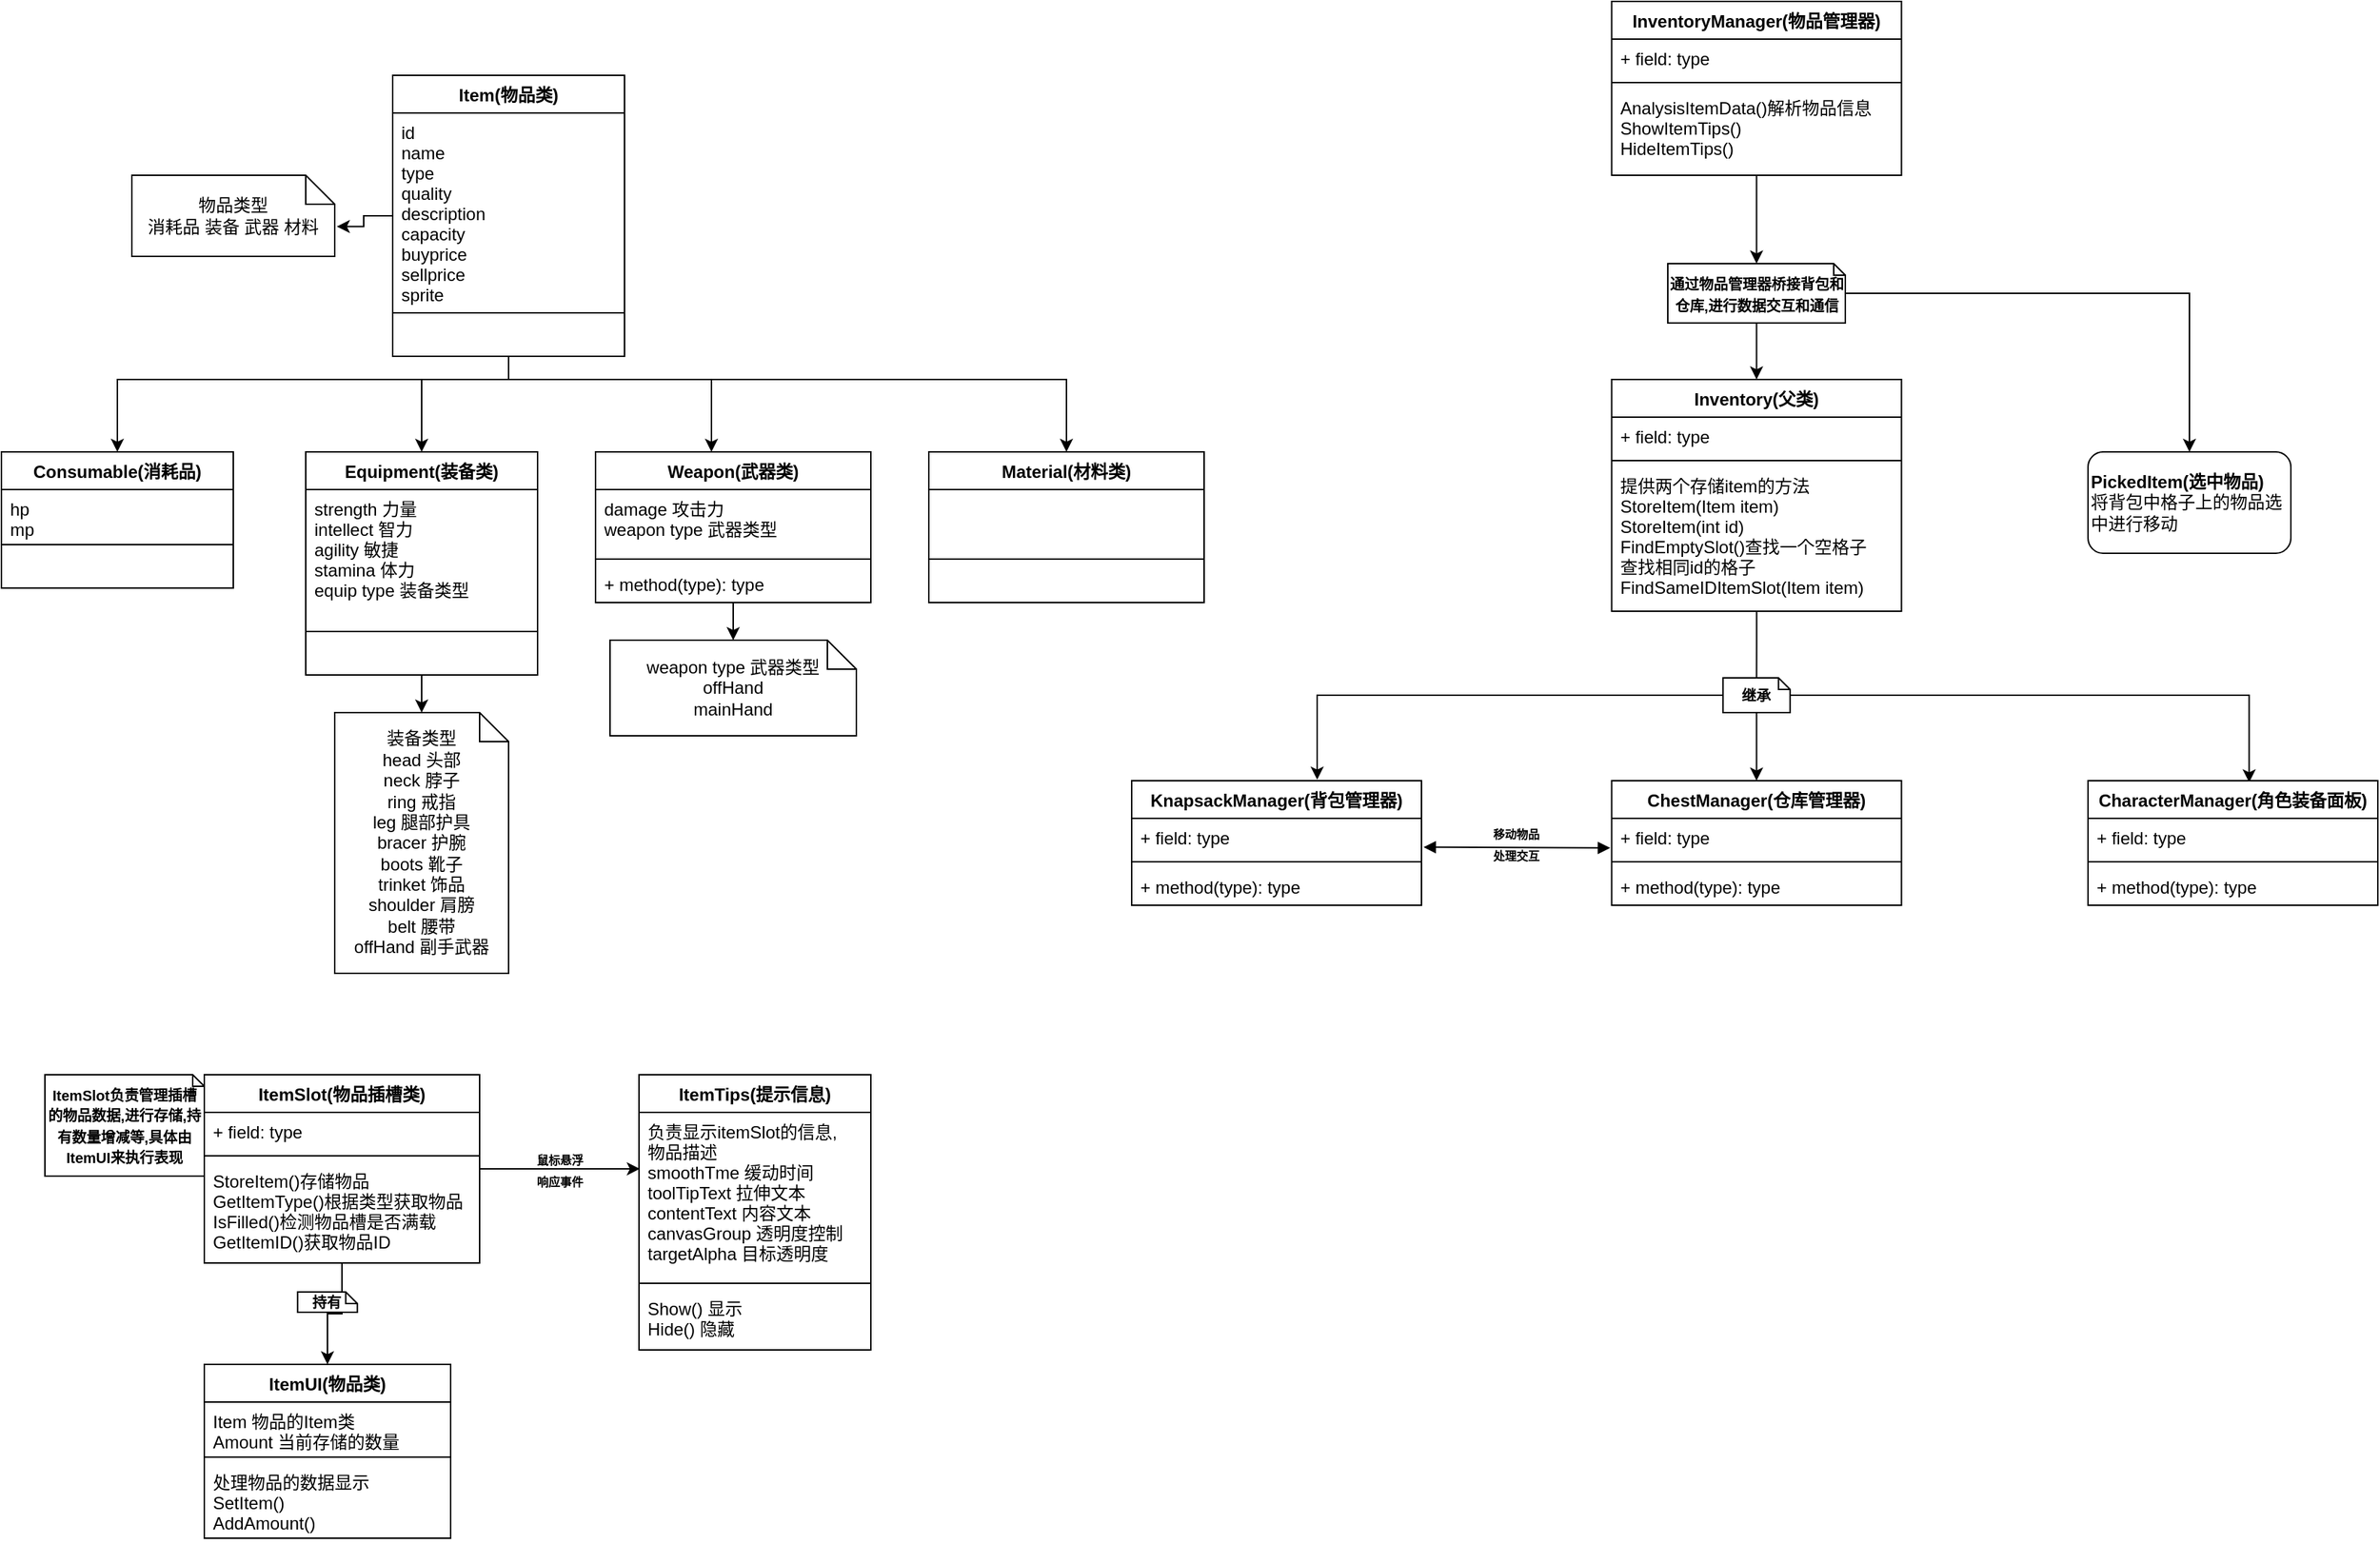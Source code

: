 <mxfile version="14.6.0" type="device"><diagram id="ZgeXcxt-RcczMnQYIGHZ" name="Page-1"><mxGraphModel dx="1292" dy="723" grid="1" gridSize="10" guides="1" tooltips="1" connect="1" arrows="1" fold="1" page="1" pageScale="1" pageWidth="850" pageHeight="1100" math="0" shadow="0"><root><mxCell id="0"/><mxCell id="1" parent="0"/><mxCell id="dufxgDNVYpHI1OGXflw_-27" style="edgeStyle=orthogonalEdgeStyle;rounded=0;orthogonalLoop=1;jettySize=auto;html=1;entryX=0.5;entryY=0;entryDx=0;entryDy=0;" parent="1" source="dufxgDNVYpHI1OGXflw_-8" target="dufxgDNVYpHI1OGXflw_-14" edge="1"><mxGeometry relative="1" as="geometry"><Array as="points"><mxPoint x="440" y="360"/><mxPoint x="170" y="360"/></Array></mxGeometry></mxCell><mxCell id="dufxgDNVYpHI1OGXflw_-28" style="edgeStyle=orthogonalEdgeStyle;rounded=0;orthogonalLoop=1;jettySize=auto;html=1;" parent="1" source="dufxgDNVYpHI1OGXflw_-8" target="dufxgDNVYpHI1OGXflw_-20" edge="1"><mxGeometry relative="1" as="geometry"><Array as="points"><mxPoint x="440" y="360"/><mxPoint x="380" y="360"/></Array></mxGeometry></mxCell><mxCell id="dufxgDNVYpHI1OGXflw_-34" style="edgeStyle=orthogonalEdgeStyle;rounded=0;orthogonalLoop=1;jettySize=auto;html=1;" parent="1" source="dufxgDNVYpHI1OGXflw_-8" target="dufxgDNVYpHI1OGXflw_-30" edge="1"><mxGeometry relative="1" as="geometry"><Array as="points"><mxPoint x="440" y="360"/><mxPoint x="580" y="360"/></Array></mxGeometry></mxCell><mxCell id="dufxgDNVYpHI1OGXflw_-40" style="edgeStyle=orthogonalEdgeStyle;rounded=0;orthogonalLoop=1;jettySize=auto;html=1;" parent="1" source="dufxgDNVYpHI1OGXflw_-8" target="dufxgDNVYpHI1OGXflw_-36" edge="1"><mxGeometry relative="1" as="geometry"><Array as="points"><mxPoint x="440" y="360"/><mxPoint x="825" y="360"/></Array></mxGeometry></mxCell><mxCell id="bSa4SVL7BriI_gfOmRT2-6" style="edgeStyle=orthogonalEdgeStyle;rounded=0;orthogonalLoop=1;jettySize=auto;html=1;entryX=1.01;entryY=0.632;entryDx=0;entryDy=0;entryPerimeter=0;" parent="1" source="dufxgDNVYpHI1OGXflw_-8" target="dufxgDNVYpHI1OGXflw_-13" edge="1"><mxGeometry relative="1" as="geometry"/></mxCell><mxCell id="dufxgDNVYpHI1OGXflw_-8" value="Item(物品类)" style="swimlane;fontStyle=1;align=center;verticalAlign=top;childLayout=stackLayout;horizontal=1;startSize=26;horizontalStack=0;resizeParent=1;resizeParentMax=0;resizeLast=0;collapsible=1;marginBottom=0;" parent="1" vertex="1"><mxGeometry x="360" y="150" width="160" height="194" as="geometry"/></mxCell><mxCell id="dufxgDNVYpHI1OGXflw_-9" value="id&#10;name&#10;type&#10;quality&#10;description&#10;capacity&#10;buyprice&#10;sellprice&#10;sprite" style="text;strokeColor=none;fillColor=none;align=left;verticalAlign=top;spacingLeft=4;spacingRight=4;overflow=hidden;rotatable=0;points=[[0,0.5],[1,0.5]];portConstraint=eastwest;" parent="dufxgDNVYpHI1OGXflw_-8" vertex="1"><mxGeometry y="26" width="160" height="134" as="geometry"/></mxCell><mxCell id="dufxgDNVYpHI1OGXflw_-10" value="" style="line;strokeWidth=1;fillColor=none;align=left;verticalAlign=middle;spacingTop=-1;spacingLeft=3;spacingRight=3;rotatable=0;labelPosition=right;points=[];portConstraint=eastwest;" parent="dufxgDNVYpHI1OGXflw_-8" vertex="1"><mxGeometry y="160" width="160" height="8" as="geometry"/></mxCell><mxCell id="dufxgDNVYpHI1OGXflw_-11" value="&#10;&#10;" style="text;strokeColor=none;fillColor=none;align=left;verticalAlign=top;spacingLeft=4;spacingRight=4;overflow=hidden;rotatable=0;points=[[0,0.5],[1,0.5]];portConstraint=eastwest;" parent="dufxgDNVYpHI1OGXflw_-8" vertex="1"><mxGeometry y="168" width="160" height="26" as="geometry"/></mxCell><mxCell id="dufxgDNVYpHI1OGXflw_-13" value="物品类型&lt;br&gt;消耗品 装备 武器 材料" style="shape=note;size=20;whiteSpace=wrap;html=1;" parent="1" vertex="1"><mxGeometry x="180" y="219" width="140" height="56" as="geometry"/></mxCell><mxCell id="dufxgDNVYpHI1OGXflw_-14" value="Consumable(消耗品)" style="swimlane;fontStyle=1;align=center;verticalAlign=top;childLayout=stackLayout;horizontal=1;startSize=26;horizontalStack=0;resizeParent=1;resizeParentMax=0;resizeLast=0;collapsible=1;marginBottom=0;" parent="1" vertex="1"><mxGeometry x="90" y="410" width="160" height="94" as="geometry"/></mxCell><mxCell id="dufxgDNVYpHI1OGXflw_-15" value="hp&#10;mp" style="text;strokeColor=none;fillColor=none;align=left;verticalAlign=top;spacingLeft=4;spacingRight=4;overflow=hidden;rotatable=0;points=[[0,0.5],[1,0.5]];portConstraint=eastwest;" parent="dufxgDNVYpHI1OGXflw_-14" vertex="1"><mxGeometry y="26" width="160" height="34" as="geometry"/></mxCell><mxCell id="dufxgDNVYpHI1OGXflw_-16" value="" style="line;strokeWidth=1;fillColor=none;align=left;verticalAlign=middle;spacingTop=-1;spacingLeft=3;spacingRight=3;rotatable=0;labelPosition=right;points=[];portConstraint=eastwest;" parent="dufxgDNVYpHI1OGXflw_-14" vertex="1"><mxGeometry y="60" width="160" height="8" as="geometry"/></mxCell><mxCell id="dufxgDNVYpHI1OGXflw_-17" value="&#10;&#10;" style="text;strokeColor=none;fillColor=none;align=left;verticalAlign=top;spacingLeft=4;spacingRight=4;overflow=hidden;rotatable=0;points=[[0,0.5],[1,0.5]];portConstraint=eastwest;" parent="dufxgDNVYpHI1OGXflw_-14" vertex="1"><mxGeometry y="68" width="160" height="26" as="geometry"/></mxCell><mxCell id="bSa4SVL7BriI_gfOmRT2-1" style="edgeStyle=orthogonalEdgeStyle;rounded=0;orthogonalLoop=1;jettySize=auto;html=1;" parent="1" source="dufxgDNVYpHI1OGXflw_-20" target="dufxgDNVYpHI1OGXflw_-29" edge="1"><mxGeometry relative="1" as="geometry"/></mxCell><mxCell id="dufxgDNVYpHI1OGXflw_-20" value="Equipment(装备类)" style="swimlane;fontStyle=1;align=center;verticalAlign=top;childLayout=stackLayout;horizontal=1;startSize=26;horizontalStack=0;resizeParent=1;resizeParentMax=0;resizeLast=0;collapsible=1;marginBottom=0;" parent="1" vertex="1"><mxGeometry x="300" y="410" width="160" height="154" as="geometry"/></mxCell><mxCell id="dufxgDNVYpHI1OGXflw_-21" value="strength 力量&#10;intellect 智力&#10;agility 敏捷&#10;stamina 体力&#10;equip type 装备类型" style="text;strokeColor=none;fillColor=none;align=left;verticalAlign=top;spacingLeft=4;spacingRight=4;overflow=hidden;rotatable=0;points=[[0,0.5],[1,0.5]];portConstraint=eastwest;" parent="dufxgDNVYpHI1OGXflw_-20" vertex="1"><mxGeometry y="26" width="160" height="94" as="geometry"/></mxCell><mxCell id="dufxgDNVYpHI1OGXflw_-22" value="" style="line;strokeWidth=1;fillColor=none;align=left;verticalAlign=middle;spacingTop=-1;spacingLeft=3;spacingRight=3;rotatable=0;labelPosition=right;points=[];portConstraint=eastwest;" parent="dufxgDNVYpHI1OGXflw_-20" vertex="1"><mxGeometry y="120" width="160" height="8" as="geometry"/></mxCell><mxCell id="dufxgDNVYpHI1OGXflw_-23" value="&#10;&#10;" style="text;strokeColor=none;fillColor=none;align=left;verticalAlign=top;spacingLeft=4;spacingRight=4;overflow=hidden;rotatable=0;points=[[0,0.5],[1,0.5]];portConstraint=eastwest;" parent="dufxgDNVYpHI1OGXflw_-20" vertex="1"><mxGeometry y="128" width="160" height="26" as="geometry"/></mxCell><mxCell id="dufxgDNVYpHI1OGXflw_-29" value="装备类型&lt;br&gt;head 头部&lt;br&gt;neck 脖子&lt;br&gt;ring 戒指&lt;br&gt;leg 腿部护具&lt;br&gt;bracer 护腕&lt;br&gt;boots 靴子&lt;br&gt;trinket 饰品&lt;br&gt;shoulder 肩膀&lt;br&gt;belt 腰带&lt;br&gt;offHand 副手武器" style="shape=note;size=20;whiteSpace=wrap;html=1;" parent="1" vertex="1"><mxGeometry x="320" y="590" width="120" height="180" as="geometry"/></mxCell><mxCell id="bSa4SVL7BriI_gfOmRT2-2" style="edgeStyle=orthogonalEdgeStyle;rounded=0;orthogonalLoop=1;jettySize=auto;html=1;" parent="1" source="dufxgDNVYpHI1OGXflw_-30" target="dufxgDNVYpHI1OGXflw_-35" edge="1"><mxGeometry relative="1" as="geometry"/></mxCell><mxCell id="dufxgDNVYpHI1OGXflw_-30" value="Weapon(武器类)" style="swimlane;fontStyle=1;align=center;verticalAlign=top;childLayout=stackLayout;horizontal=1;startSize=26;horizontalStack=0;resizeParent=1;resizeParentMax=0;resizeLast=0;collapsible=1;marginBottom=0;" parent="1" vertex="1"><mxGeometry x="500" y="410" width="190" height="104" as="geometry"/></mxCell><mxCell id="dufxgDNVYpHI1OGXflw_-31" value="damage 攻击力&#10;weapon type 武器类型" style="text;strokeColor=none;fillColor=none;align=left;verticalAlign=top;spacingLeft=4;spacingRight=4;overflow=hidden;rotatable=0;points=[[0,0.5],[1,0.5]];portConstraint=eastwest;" parent="dufxgDNVYpHI1OGXflw_-30" vertex="1"><mxGeometry y="26" width="190" height="44" as="geometry"/></mxCell><mxCell id="dufxgDNVYpHI1OGXflw_-32" value="" style="line;strokeWidth=1;fillColor=none;align=left;verticalAlign=middle;spacingTop=-1;spacingLeft=3;spacingRight=3;rotatable=0;labelPosition=right;points=[];portConstraint=eastwest;" parent="dufxgDNVYpHI1OGXflw_-30" vertex="1"><mxGeometry y="70" width="190" height="8" as="geometry"/></mxCell><mxCell id="dufxgDNVYpHI1OGXflw_-33" value="+ method(type): type" style="text;strokeColor=none;fillColor=none;align=left;verticalAlign=top;spacingLeft=4;spacingRight=4;overflow=hidden;rotatable=0;points=[[0,0.5],[1,0.5]];portConstraint=eastwest;" parent="dufxgDNVYpHI1OGXflw_-30" vertex="1"><mxGeometry y="78" width="190" height="26" as="geometry"/></mxCell><mxCell id="dufxgDNVYpHI1OGXflw_-35" value="weapon type 武器类型&lt;br&gt;offHand&lt;br&gt;mainHand" style="shape=note;size=20;whiteSpace=wrap;html=1;" parent="1" vertex="1"><mxGeometry x="510" y="540" width="170" height="66" as="geometry"/></mxCell><mxCell id="dufxgDNVYpHI1OGXflw_-36" value="Material(材料类)" style="swimlane;fontStyle=1;align=center;verticalAlign=top;childLayout=stackLayout;horizontal=1;startSize=26;horizontalStack=0;resizeParent=1;resizeParentMax=0;resizeLast=0;collapsible=1;marginBottom=0;" parent="1" vertex="1"><mxGeometry x="730" y="410" width="190" height="104" as="geometry"/></mxCell><mxCell id="dufxgDNVYpHI1OGXflw_-37" value="&#10;&#10;" style="text;strokeColor=none;fillColor=none;align=left;verticalAlign=top;spacingLeft=4;spacingRight=4;overflow=hidden;rotatable=0;points=[[0,0.5],[1,0.5]];portConstraint=eastwest;" parent="dufxgDNVYpHI1OGXflw_-36" vertex="1"><mxGeometry y="26" width="190" height="44" as="geometry"/></mxCell><mxCell id="dufxgDNVYpHI1OGXflw_-38" value="" style="line;strokeWidth=1;fillColor=none;align=left;verticalAlign=middle;spacingTop=-1;spacingLeft=3;spacingRight=3;rotatable=0;labelPosition=right;points=[];portConstraint=eastwest;" parent="dufxgDNVYpHI1OGXflw_-36" vertex="1"><mxGeometry y="70" width="190" height="8" as="geometry"/></mxCell><mxCell id="dufxgDNVYpHI1OGXflw_-39" value="&#10;&#10;" style="text;strokeColor=none;fillColor=none;align=left;verticalAlign=top;spacingLeft=4;spacingRight=4;overflow=hidden;rotatable=0;points=[[0,0.5],[1,0.5]];portConstraint=eastwest;" parent="dufxgDNVYpHI1OGXflw_-36" vertex="1"><mxGeometry y="78" width="190" height="26" as="geometry"/></mxCell><mxCell id="G5thAemZ0cz3YNjMz0pM-1" style="edgeStyle=orthogonalEdgeStyle;rounded=0;orthogonalLoop=1;jettySize=auto;html=1;entryX=0.5;entryY=0;entryDx=0;entryDy=0;entryPerimeter=0;" parent="1" source="a8ysmdw-aWWCuAZTSZv7-1" target="Y-asqkOTbQeo7rn_xofh-21" edge="1"><mxGeometry relative="1" as="geometry"/></mxCell><mxCell id="a8ysmdw-aWWCuAZTSZv7-1" value="InventoryManager(物品管理器)" style="swimlane;fontStyle=1;align=center;verticalAlign=top;childLayout=stackLayout;horizontal=1;startSize=26;horizontalStack=0;resizeParent=1;resizeParentMax=0;resizeLast=0;collapsible=1;marginBottom=0;" parent="1" vertex="1"><mxGeometry x="1201.25" y="99" width="200" height="120" as="geometry"/></mxCell><mxCell id="a8ysmdw-aWWCuAZTSZv7-2" value="+ field: type" style="text;strokeColor=none;fillColor=none;align=left;verticalAlign=top;spacingLeft=4;spacingRight=4;overflow=hidden;rotatable=0;points=[[0,0.5],[1,0.5]];portConstraint=eastwest;" parent="a8ysmdw-aWWCuAZTSZv7-1" vertex="1"><mxGeometry y="26" width="200" height="26" as="geometry"/></mxCell><mxCell id="a8ysmdw-aWWCuAZTSZv7-3" value="" style="line;strokeWidth=1;fillColor=none;align=left;verticalAlign=middle;spacingTop=-1;spacingLeft=3;spacingRight=3;rotatable=0;labelPosition=right;points=[];portConstraint=eastwest;" parent="a8ysmdw-aWWCuAZTSZv7-1" vertex="1"><mxGeometry y="52" width="200" height="8" as="geometry"/></mxCell><mxCell id="a8ysmdw-aWWCuAZTSZv7-4" value="AnalysisItemData()解析物品信息&#10;ShowItemTips()&#10;HideItemTips()&#10;" style="text;strokeColor=none;fillColor=none;align=left;verticalAlign=top;spacingLeft=4;spacingRight=4;overflow=hidden;rotatable=0;points=[[0,0.5],[1,0.5]];portConstraint=eastwest;" parent="a8ysmdw-aWWCuAZTSZv7-1" vertex="1"><mxGeometry y="60" width="200" height="60" as="geometry"/></mxCell><mxCell id="Y-asqkOTbQeo7rn_xofh-1" value="ChestManager(仓库管理器)" style="swimlane;fontStyle=1;align=center;verticalAlign=top;childLayout=stackLayout;horizontal=1;startSize=26;horizontalStack=0;resizeParent=1;resizeParentMax=0;resizeLast=0;collapsible=1;marginBottom=0;" parent="1" vertex="1"><mxGeometry x="1201.25" y="637" width="200" height="86" as="geometry"/></mxCell><mxCell id="Y-asqkOTbQeo7rn_xofh-2" value="+ field: type" style="text;strokeColor=none;fillColor=none;align=left;verticalAlign=top;spacingLeft=4;spacingRight=4;overflow=hidden;rotatable=0;points=[[0,0.5],[1,0.5]];portConstraint=eastwest;" parent="Y-asqkOTbQeo7rn_xofh-1" vertex="1"><mxGeometry y="26" width="200" height="26" as="geometry"/></mxCell><mxCell id="Y-asqkOTbQeo7rn_xofh-3" value="" style="line;strokeWidth=1;fillColor=none;align=left;verticalAlign=middle;spacingTop=-1;spacingLeft=3;spacingRight=3;rotatable=0;labelPosition=right;points=[];portConstraint=eastwest;" parent="Y-asqkOTbQeo7rn_xofh-1" vertex="1"><mxGeometry y="52" width="200" height="8" as="geometry"/></mxCell><mxCell id="Y-asqkOTbQeo7rn_xofh-4" value="+ method(type): type" style="text;strokeColor=none;fillColor=none;align=left;verticalAlign=top;spacingLeft=4;spacingRight=4;overflow=hidden;rotatable=0;points=[[0,0.5],[1,0.5]];portConstraint=eastwest;" parent="Y-asqkOTbQeo7rn_xofh-1" vertex="1"><mxGeometry y="60" width="200" height="26" as="geometry"/></mxCell><mxCell id="Y-asqkOTbQeo7rn_xofh-5" value="KnapsackManager(背包管理器)" style="swimlane;fontStyle=1;align=center;verticalAlign=top;childLayout=stackLayout;horizontal=1;startSize=26;horizontalStack=0;resizeParent=1;resizeParentMax=0;resizeLast=0;collapsible=1;marginBottom=0;" parent="1" vertex="1"><mxGeometry x="870" y="637" width="200" height="86" as="geometry"/></mxCell><mxCell id="Y-asqkOTbQeo7rn_xofh-6" value="+ field: type" style="text;strokeColor=none;fillColor=none;align=left;verticalAlign=top;spacingLeft=4;spacingRight=4;overflow=hidden;rotatable=0;points=[[0,0.5],[1,0.5]];portConstraint=eastwest;" parent="Y-asqkOTbQeo7rn_xofh-5" vertex="1"><mxGeometry y="26" width="200" height="26" as="geometry"/></mxCell><mxCell id="Y-asqkOTbQeo7rn_xofh-7" value="" style="line;strokeWidth=1;fillColor=none;align=left;verticalAlign=middle;spacingTop=-1;spacingLeft=3;spacingRight=3;rotatable=0;labelPosition=right;points=[];portConstraint=eastwest;" parent="Y-asqkOTbQeo7rn_xofh-5" vertex="1"><mxGeometry y="52" width="200" height="8" as="geometry"/></mxCell><mxCell id="Y-asqkOTbQeo7rn_xofh-8" value="+ method(type): type" style="text;strokeColor=none;fillColor=none;align=left;verticalAlign=top;spacingLeft=4;spacingRight=4;overflow=hidden;rotatable=0;points=[[0,0.5],[1,0.5]];portConstraint=eastwest;" parent="Y-asqkOTbQeo7rn_xofh-5" vertex="1"><mxGeometry y="60" width="200" height="26" as="geometry"/></mxCell><mxCell id="Y-asqkOTbQeo7rn_xofh-19" value="" style="endArrow=block;startArrow=block;endFill=1;startFill=1;html=1;entryX=-0.005;entryY=0.786;entryDx=0;entryDy=0;entryPerimeter=0;exitX=1.007;exitY=0.765;exitDx=0;exitDy=0;exitPerimeter=0;" parent="1" source="Y-asqkOTbQeo7rn_xofh-6" target="Y-asqkOTbQeo7rn_xofh-2" edge="1"><mxGeometry width="160" relative="1" as="geometry"><mxPoint x="1261.25" y="461.8" as="sourcePoint"/><mxPoint x="1331.25" y="461.8" as="targetPoint"/></mxGeometry></mxCell><mxCell id="Y-asqkOTbQeo7rn_xofh-20" value="&lt;font style=&quot;font-size: 8px&quot;&gt;&lt;b&gt;移动物品&lt;br&gt;处理交互&lt;/b&gt;&lt;/font&gt;" style="text;html=1;align=center;verticalAlign=middle;resizable=0;points=[];autosize=1;" parent="1" vertex="1"><mxGeometry x="1110" y="660" width="50" height="40" as="geometry"/></mxCell><mxCell id="G5thAemZ0cz3YNjMz0pM-6" style="edgeStyle=orthogonalEdgeStyle;rounded=0;orthogonalLoop=1;jettySize=auto;html=1;entryX=0.5;entryY=0;entryDx=0;entryDy=0;" parent="1" source="Y-asqkOTbQeo7rn_xofh-21" target="G5thAemZ0cz3YNjMz0pM-2" edge="1"><mxGeometry relative="1" as="geometry"/></mxCell><mxCell id="MIRRc0vEgBYdLMYmsHX9-9" style="edgeStyle=orthogonalEdgeStyle;rounded=0;orthogonalLoop=1;jettySize=auto;html=1;entryX=0.5;entryY=0;entryDx=0;entryDy=0;" parent="1" source="Y-asqkOTbQeo7rn_xofh-21" target="MIRRc0vEgBYdLMYmsHX9-8" edge="1"><mxGeometry relative="1" as="geometry"/></mxCell><mxCell id="Y-asqkOTbQeo7rn_xofh-21" value="&lt;font style=&quot;font-size: 10px&quot;&gt;&lt;b&gt;通过物品管理器桥接背包和仓库,进行数据交互和通信&lt;/b&gt;&lt;/font&gt;" style="shape=note;size=8;whiteSpace=wrap;html=1;" parent="1" vertex="1"><mxGeometry x="1240" y="280" width="122.5" height="41" as="geometry"/></mxCell><mxCell id="XNWI1k9EDtpKZ739inv3-7" style="edgeStyle=orthogonalEdgeStyle;rounded=0;orthogonalLoop=1;jettySize=auto;html=1;endArrow=none;endFill=0;" edge="1" parent="1" source="G5thAemZ0cz3YNjMz0pM-2" target="G5thAemZ0cz3YNjMz0pM-9"><mxGeometry relative="1" as="geometry"/></mxCell><mxCell id="G5thAemZ0cz3YNjMz0pM-2" value="Inventory(父类)" style="swimlane;fontStyle=1;align=center;verticalAlign=top;childLayout=stackLayout;horizontal=1;startSize=26;horizontalStack=0;resizeParent=1;resizeParentMax=0;resizeLast=0;collapsible=1;marginBottom=0;" parent="1" vertex="1"><mxGeometry x="1201.25" y="360" width="200" height="160" as="geometry"/></mxCell><mxCell id="G5thAemZ0cz3YNjMz0pM-3" value="+ field: type" style="text;strokeColor=none;fillColor=none;align=left;verticalAlign=top;spacingLeft=4;spacingRight=4;overflow=hidden;rotatable=0;points=[[0,0.5],[1,0.5]];portConstraint=eastwest;" parent="G5thAemZ0cz3YNjMz0pM-2" vertex="1"><mxGeometry y="26" width="200" height="26" as="geometry"/></mxCell><mxCell id="G5thAemZ0cz3YNjMz0pM-4" value="" style="line;strokeWidth=1;fillColor=none;align=left;verticalAlign=middle;spacingTop=-1;spacingLeft=3;spacingRight=3;rotatable=0;labelPosition=right;points=[];portConstraint=eastwest;" parent="G5thAemZ0cz3YNjMz0pM-2" vertex="1"><mxGeometry y="52" width="200" height="8" as="geometry"/></mxCell><mxCell id="G5thAemZ0cz3YNjMz0pM-5" value="提供两个存储item的方法&#10;StoreItem(Item item)&#10;StoreItem(int id)&#10;FindEmptySlot()查找一个空格子&#10;查找相同id的格子&#10;FindSameIDItemSlot(Item item)" style="text;strokeColor=none;fillColor=none;align=left;verticalAlign=top;spacingLeft=4;spacingRight=4;overflow=hidden;rotatable=0;points=[[0,0.5],[1,0.5]];portConstraint=eastwest;" parent="G5thAemZ0cz3YNjMz0pM-2" vertex="1"><mxGeometry y="60" width="200" height="100" as="geometry"/></mxCell><mxCell id="XNWI1k9EDtpKZ739inv3-8" style="edgeStyle=orthogonalEdgeStyle;rounded=0;orthogonalLoop=1;jettySize=auto;html=1;entryX=0.64;entryY=-0.008;entryDx=0;entryDy=0;entryPerimeter=0;endArrow=classic;endFill=1;" edge="1" parent="1" source="G5thAemZ0cz3YNjMz0pM-9" target="Y-asqkOTbQeo7rn_xofh-5"><mxGeometry relative="1" as="geometry"/></mxCell><mxCell id="XNWI1k9EDtpKZ739inv3-9" style="edgeStyle=orthogonalEdgeStyle;rounded=0;orthogonalLoop=1;jettySize=auto;html=1;entryX=0.556;entryY=0.014;entryDx=0;entryDy=0;entryPerimeter=0;endArrow=classic;endFill=1;" edge="1" parent="1" source="G5thAemZ0cz3YNjMz0pM-9" target="XNWI1k9EDtpKZ739inv3-1"><mxGeometry relative="1" as="geometry"/></mxCell><mxCell id="XNWI1k9EDtpKZ739inv3-10" style="edgeStyle=orthogonalEdgeStyle;rounded=0;orthogonalLoop=1;jettySize=auto;html=1;entryX=0.5;entryY=0;entryDx=0;entryDy=0;endArrow=classic;endFill=1;" edge="1" parent="1" source="G5thAemZ0cz3YNjMz0pM-9" target="Y-asqkOTbQeo7rn_xofh-1"><mxGeometry relative="1" as="geometry"/></mxCell><mxCell id="G5thAemZ0cz3YNjMz0pM-9" value="&lt;span style=&quot;font-size: 10px&quot;&gt;&lt;b&gt;继承&lt;/b&gt;&lt;/span&gt;" style="shape=note;size=8;whiteSpace=wrap;html=1;" parent="1" vertex="1"><mxGeometry x="1278.12" y="566" width="46.26" height="24" as="geometry"/></mxCell><mxCell id="G5thAemZ0cz3YNjMz0pM-22" style="edgeStyle=orthogonalEdgeStyle;rounded=0;orthogonalLoop=1;jettySize=auto;html=1;" parent="1" source="G5thAemZ0cz3YNjMz0pM-14" target="G5thAemZ0cz3YNjMz0pM-18" edge="1"><mxGeometry relative="1" as="geometry"/></mxCell><mxCell id="2qTLkUp44pF1V-YXZr83-5" style="edgeStyle=orthogonalEdgeStyle;rounded=0;orthogonalLoop=1;jettySize=auto;html=1;entryX=0.004;entryY=0.342;entryDx=0;entryDy=0;entryPerimeter=0;" parent="1" source="G5thAemZ0cz3YNjMz0pM-14" target="2qTLkUp44pF1V-YXZr83-2" edge="1"><mxGeometry relative="1" as="geometry"/></mxCell><mxCell id="G5thAemZ0cz3YNjMz0pM-14" value="ItemSlot(物品插槽类)" style="swimlane;fontStyle=1;align=center;verticalAlign=top;childLayout=stackLayout;horizontal=1;startSize=26;horizontalStack=0;resizeParent=1;resizeParentMax=0;resizeLast=0;collapsible=1;marginBottom=0;" parent="1" vertex="1"><mxGeometry x="230" y="840" width="190" height="130" as="geometry"/></mxCell><mxCell id="G5thAemZ0cz3YNjMz0pM-15" value="+ field: type" style="text;strokeColor=none;fillColor=none;align=left;verticalAlign=top;spacingLeft=4;spacingRight=4;overflow=hidden;rotatable=0;points=[[0,0.5],[1,0.5]];portConstraint=eastwest;" parent="G5thAemZ0cz3YNjMz0pM-14" vertex="1"><mxGeometry y="26" width="190" height="26" as="geometry"/></mxCell><mxCell id="G5thAemZ0cz3YNjMz0pM-16" value="" style="line;strokeWidth=1;fillColor=none;align=left;verticalAlign=middle;spacingTop=-1;spacingLeft=3;spacingRight=3;rotatable=0;labelPosition=right;points=[];portConstraint=eastwest;" parent="G5thAemZ0cz3YNjMz0pM-14" vertex="1"><mxGeometry y="52" width="190" height="8" as="geometry"/></mxCell><mxCell id="G5thAemZ0cz3YNjMz0pM-17" value="StoreItem()存储物品&#10;GetItemType()根据类型获取物品&#10;IsFilled()检测物品槽是否满载&#10;GetItemID()获取物品ID&#10;" style="text;strokeColor=none;fillColor=none;align=left;verticalAlign=top;spacingLeft=4;spacingRight=4;overflow=hidden;rotatable=0;points=[[0,0.5],[1,0.5]];portConstraint=eastwest;" parent="G5thAemZ0cz3YNjMz0pM-14" vertex="1"><mxGeometry y="60" width="190" height="70" as="geometry"/></mxCell><mxCell id="G5thAemZ0cz3YNjMz0pM-18" value="ItemUI(物品类)" style="swimlane;fontStyle=1;align=center;verticalAlign=top;childLayout=stackLayout;horizontal=1;startSize=26;horizontalStack=0;resizeParent=1;resizeParentMax=0;resizeLast=0;collapsible=1;marginBottom=0;" parent="1" vertex="1"><mxGeometry x="230" y="1040" width="170" height="120" as="geometry"/></mxCell><mxCell id="G5thAemZ0cz3YNjMz0pM-19" value="Item 物品的Item类&#10;Amount 当前存储的数量" style="text;strokeColor=none;fillColor=none;align=left;verticalAlign=top;spacingLeft=4;spacingRight=4;overflow=hidden;rotatable=0;points=[[0,0.5],[1,0.5]];portConstraint=eastwest;" parent="G5thAemZ0cz3YNjMz0pM-18" vertex="1"><mxGeometry y="26" width="170" height="34" as="geometry"/></mxCell><mxCell id="G5thAemZ0cz3YNjMz0pM-20" value="" style="line;strokeWidth=1;fillColor=none;align=left;verticalAlign=middle;spacingTop=-1;spacingLeft=3;spacingRight=3;rotatable=0;labelPosition=right;points=[];portConstraint=eastwest;" parent="G5thAemZ0cz3YNjMz0pM-18" vertex="1"><mxGeometry y="60" width="170" height="8" as="geometry"/></mxCell><mxCell id="G5thAemZ0cz3YNjMz0pM-21" value="处理物品的数据显示&#10;SetItem()&#10;AddAmount()" style="text;strokeColor=none;fillColor=none;align=left;verticalAlign=top;spacingLeft=4;spacingRight=4;overflow=hidden;rotatable=0;points=[[0,0.5],[1,0.5]];portConstraint=eastwest;" parent="G5thAemZ0cz3YNjMz0pM-18" vertex="1"><mxGeometry y="68" width="170" height="52" as="geometry"/></mxCell><mxCell id="G5thAemZ0cz3YNjMz0pM-23" value="&lt;span style=&quot;font-size: 10px&quot;&gt;&lt;b&gt;持有&lt;/b&gt;&lt;/span&gt;" style="shape=note;size=8;whiteSpace=wrap;html=1;" parent="1" vertex="1"><mxGeometry x="294.38" y="990" width="41.25" height="14" as="geometry"/></mxCell><mxCell id="G5thAemZ0cz3YNjMz0pM-24" value="&lt;span style=&quot;font-size: 10px&quot;&gt;&lt;b&gt;ItemSlot负责管理插槽的物品数据,进行存储,持有数量增减等,具体由ItemUI来执行表现&lt;/b&gt;&lt;/span&gt;" style="shape=note;size=8;whiteSpace=wrap;html=1;" parent="1" vertex="1"><mxGeometry x="120" y="840" width="110" height="70" as="geometry"/></mxCell><mxCell id="2qTLkUp44pF1V-YXZr83-1" value="ItemTips(提示信息)" style="swimlane;fontStyle=1;align=center;verticalAlign=top;childLayout=stackLayout;horizontal=1;startSize=26;horizontalStack=0;resizeParent=1;resizeParentMax=0;resizeLast=0;collapsible=1;marginBottom=0;" parent="1" vertex="1"><mxGeometry x="530" y="840" width="160" height="190" as="geometry"/></mxCell><mxCell id="2qTLkUp44pF1V-YXZr83-2" value="负责显示itemSlot的信息,&#10;物品描述&#10;smoothTme 缓动时间&#10;toolTipText 拉伸文本&#10;contentText 内容文本&#10;canvasGroup 透明度控制&#10;targetAlpha 目标透明度" style="text;strokeColor=none;fillColor=none;align=left;verticalAlign=top;spacingLeft=4;spacingRight=4;overflow=hidden;rotatable=0;points=[[0,0.5],[1,0.5]];portConstraint=eastwest;" parent="2qTLkUp44pF1V-YXZr83-1" vertex="1"><mxGeometry y="26" width="160" height="114" as="geometry"/></mxCell><mxCell id="2qTLkUp44pF1V-YXZr83-3" value="" style="line;strokeWidth=1;fillColor=none;align=left;verticalAlign=middle;spacingTop=-1;spacingLeft=3;spacingRight=3;rotatable=0;labelPosition=right;points=[];portConstraint=eastwest;" parent="2qTLkUp44pF1V-YXZr83-1" vertex="1"><mxGeometry y="140" width="160" height="8" as="geometry"/></mxCell><mxCell id="2qTLkUp44pF1V-YXZr83-4" value="Show() 显示&#10;Hide() 隐藏" style="text;strokeColor=none;fillColor=none;align=left;verticalAlign=top;spacingLeft=4;spacingRight=4;overflow=hidden;rotatable=0;points=[[0,0.5],[1,0.5]];portConstraint=eastwest;" parent="2qTLkUp44pF1V-YXZr83-1" vertex="1"><mxGeometry y="148" width="160" height="42" as="geometry"/></mxCell><mxCell id="2qTLkUp44pF1V-YXZr83-6" value="&lt;span style=&quot;font-size: 8px&quot;&gt;&lt;b&gt;鼠标悬浮&lt;br&gt;响应事件&lt;/b&gt;&lt;/span&gt;" style="text;html=1;align=center;verticalAlign=middle;resizable=0;points=[];autosize=1;" parent="1" vertex="1"><mxGeometry x="450.0" y="885" width="50" height="40" as="geometry"/></mxCell><mxCell id="MIRRc0vEgBYdLMYmsHX9-8" value="&lt;span style=&quot;font-weight: 700&quot;&gt;PickedItem(选中物品)&lt;/span&gt;&lt;span&gt;&lt;br&gt;将背包中格子上的物品选&lt;/span&gt;&lt;br style=&quot;padding: 0px ; margin: 0px&quot;&gt;&lt;span&gt;中进行移动&lt;/span&gt;" style="rounded=1;whiteSpace=wrap;html=1;align=left;" parent="1" vertex="1"><mxGeometry x="1530" y="410" width="140" height="70" as="geometry"/></mxCell><mxCell id="XNWI1k9EDtpKZ739inv3-1" value="CharacterManager(角色装备面板)" style="swimlane;fontStyle=1;align=center;verticalAlign=top;childLayout=stackLayout;horizontal=1;startSize=26;horizontalStack=0;resizeParent=1;resizeParentMax=0;resizeLast=0;collapsible=1;marginBottom=0;" vertex="1" parent="1"><mxGeometry x="1530" y="637" width="200" height="86" as="geometry"/></mxCell><mxCell id="XNWI1k9EDtpKZ739inv3-2" value="+ field: type" style="text;strokeColor=none;fillColor=none;align=left;verticalAlign=top;spacingLeft=4;spacingRight=4;overflow=hidden;rotatable=0;points=[[0,0.5],[1,0.5]];portConstraint=eastwest;" vertex="1" parent="XNWI1k9EDtpKZ739inv3-1"><mxGeometry y="26" width="200" height="26" as="geometry"/></mxCell><mxCell id="XNWI1k9EDtpKZ739inv3-3" value="" style="line;strokeWidth=1;fillColor=none;align=left;verticalAlign=middle;spacingTop=-1;spacingLeft=3;spacingRight=3;rotatable=0;labelPosition=right;points=[];portConstraint=eastwest;" vertex="1" parent="XNWI1k9EDtpKZ739inv3-1"><mxGeometry y="52" width="200" height="8" as="geometry"/></mxCell><mxCell id="XNWI1k9EDtpKZ739inv3-4" value="+ method(type): type" style="text;strokeColor=none;fillColor=none;align=left;verticalAlign=top;spacingLeft=4;spacingRight=4;overflow=hidden;rotatable=0;points=[[0,0.5],[1,0.5]];portConstraint=eastwest;" vertex="1" parent="XNWI1k9EDtpKZ739inv3-1"><mxGeometry y="60" width="200" height="26" as="geometry"/></mxCell></root></mxGraphModel></diagram></mxfile>